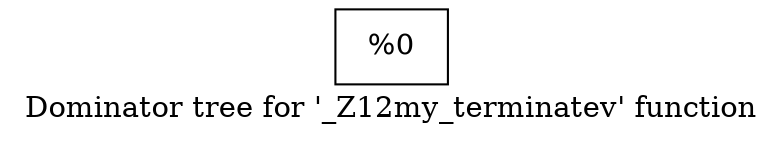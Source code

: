 digraph "Dominator tree for '_Z12my_terminatev' function" {
	label="Dominator tree for '_Z12my_terminatev' function";

	Node0x2132020 [shape=record,label="{%0}"];
}
